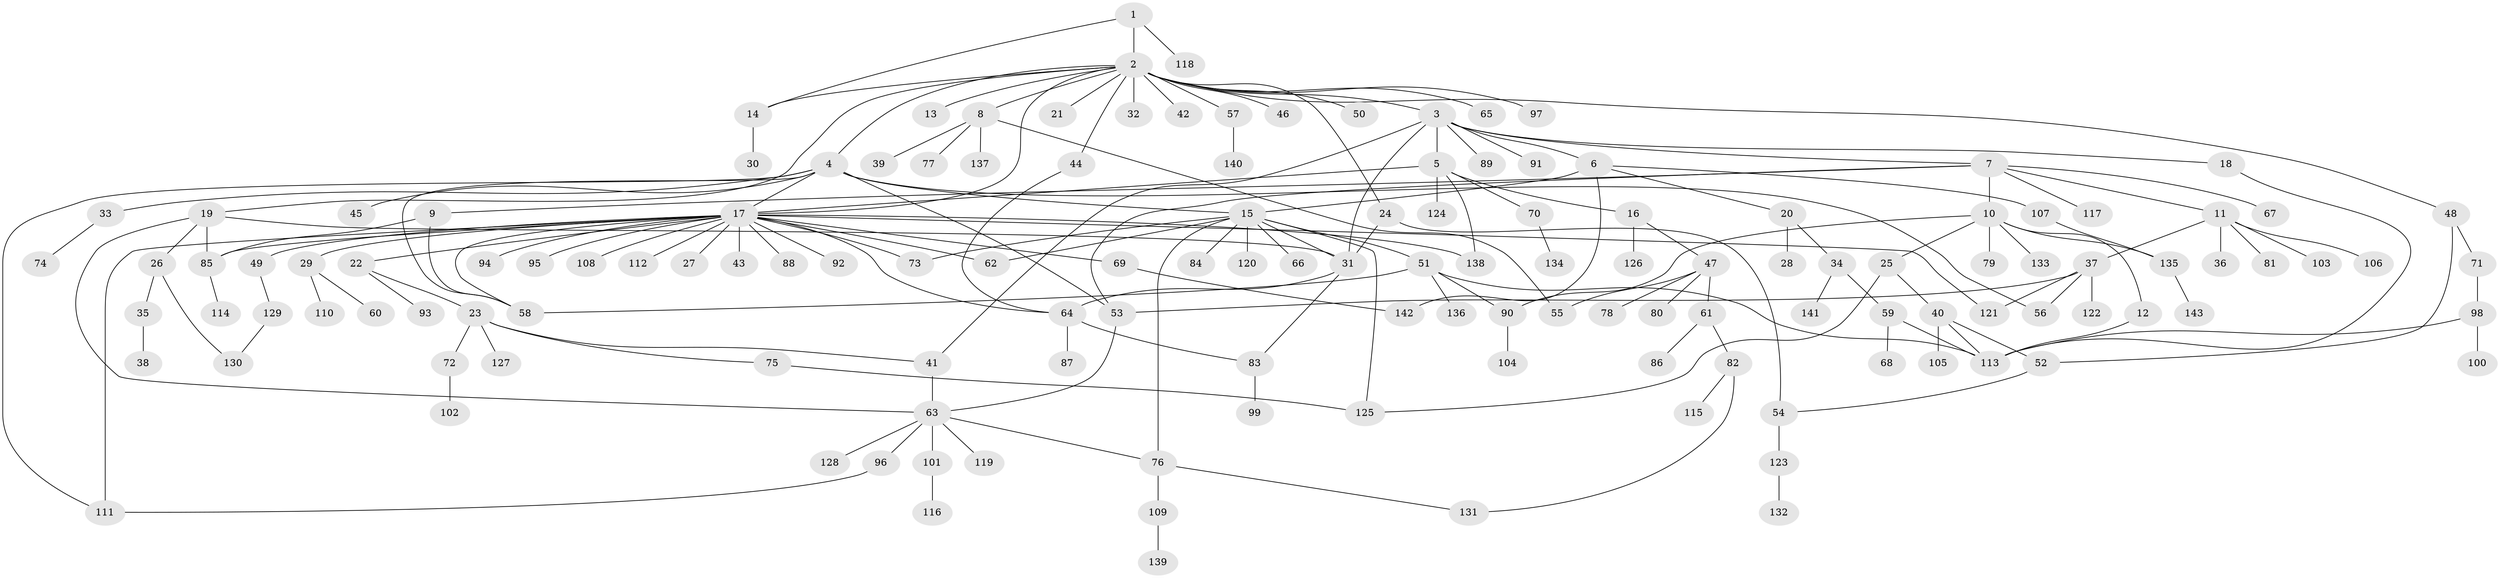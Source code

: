 // coarse degree distribution, {2: 0.16822429906542055, 36: 0.009345794392523364, 8: 0.037383177570093455, 9: 0.009345794392523364, 5: 0.04672897196261682, 4: 0.056074766355140186, 6: 0.037383177570093455, 1: 0.5327102803738317, 11: 0.009345794392523364, 3: 0.08411214953271028, 7: 0.009345794392523364}
// Generated by graph-tools (version 1.1) at 2025/51/02/27/25 19:51:57]
// undirected, 143 vertices, 185 edges
graph export_dot {
graph [start="1"]
  node [color=gray90,style=filled];
  1;
  2;
  3;
  4;
  5;
  6;
  7;
  8;
  9;
  10;
  11;
  12;
  13;
  14;
  15;
  16;
  17;
  18;
  19;
  20;
  21;
  22;
  23;
  24;
  25;
  26;
  27;
  28;
  29;
  30;
  31;
  32;
  33;
  34;
  35;
  36;
  37;
  38;
  39;
  40;
  41;
  42;
  43;
  44;
  45;
  46;
  47;
  48;
  49;
  50;
  51;
  52;
  53;
  54;
  55;
  56;
  57;
  58;
  59;
  60;
  61;
  62;
  63;
  64;
  65;
  66;
  67;
  68;
  69;
  70;
  71;
  72;
  73;
  74;
  75;
  76;
  77;
  78;
  79;
  80;
  81;
  82;
  83;
  84;
  85;
  86;
  87;
  88;
  89;
  90;
  91;
  92;
  93;
  94;
  95;
  96;
  97;
  98;
  99;
  100;
  101;
  102;
  103;
  104;
  105;
  106;
  107;
  108;
  109;
  110;
  111;
  112;
  113;
  114;
  115;
  116;
  117;
  118;
  119;
  120;
  121;
  122;
  123;
  124;
  125;
  126;
  127;
  128;
  129;
  130;
  131;
  132;
  133;
  134;
  135;
  136;
  137;
  138;
  139;
  140;
  141;
  142;
  143;
  1 -- 2;
  1 -- 14;
  1 -- 118;
  2 -- 3;
  2 -- 4;
  2 -- 8;
  2 -- 13;
  2 -- 14;
  2 -- 17;
  2 -- 19;
  2 -- 21;
  2 -- 24;
  2 -- 32;
  2 -- 42;
  2 -- 44;
  2 -- 46;
  2 -- 48;
  2 -- 50;
  2 -- 57;
  2 -- 65;
  2 -- 97;
  3 -- 5;
  3 -- 6;
  3 -- 7;
  3 -- 18;
  3 -- 31;
  3 -- 41;
  3 -- 89;
  3 -- 91;
  4 -- 15;
  4 -- 17;
  4 -- 33;
  4 -- 45;
  4 -- 53;
  4 -- 56;
  4 -- 58;
  4 -- 111;
  5 -- 16;
  5 -- 17;
  5 -- 70;
  5 -- 124;
  5 -- 138;
  6 -- 15;
  6 -- 20;
  6 -- 107;
  6 -- 142;
  7 -- 9;
  7 -- 10;
  7 -- 11;
  7 -- 53;
  7 -- 67;
  7 -- 117;
  8 -- 39;
  8 -- 55;
  8 -- 77;
  8 -- 137;
  9 -- 58;
  9 -- 85;
  10 -- 12;
  10 -- 25;
  10 -- 79;
  10 -- 90;
  10 -- 133;
  10 -- 135;
  11 -- 36;
  11 -- 37;
  11 -- 81;
  11 -- 103;
  11 -- 106;
  12 -- 113;
  14 -- 30;
  15 -- 31;
  15 -- 51;
  15 -- 62;
  15 -- 66;
  15 -- 73;
  15 -- 76;
  15 -- 84;
  15 -- 120;
  15 -- 125;
  16 -- 47;
  16 -- 126;
  17 -- 22;
  17 -- 27;
  17 -- 29;
  17 -- 43;
  17 -- 49;
  17 -- 58;
  17 -- 62;
  17 -- 64;
  17 -- 69;
  17 -- 73;
  17 -- 85;
  17 -- 88;
  17 -- 92;
  17 -- 94;
  17 -- 95;
  17 -- 108;
  17 -- 111;
  17 -- 112;
  17 -- 121;
  17 -- 138;
  18 -- 113;
  19 -- 26;
  19 -- 31;
  19 -- 63;
  19 -- 85;
  20 -- 28;
  20 -- 34;
  22 -- 23;
  22 -- 93;
  23 -- 41;
  23 -- 72;
  23 -- 75;
  23 -- 127;
  24 -- 31;
  24 -- 54;
  25 -- 40;
  25 -- 125;
  26 -- 35;
  26 -- 130;
  29 -- 60;
  29 -- 110;
  31 -- 64;
  31 -- 83;
  33 -- 74;
  34 -- 59;
  34 -- 141;
  35 -- 38;
  37 -- 53;
  37 -- 56;
  37 -- 121;
  37 -- 122;
  40 -- 52;
  40 -- 105;
  40 -- 113;
  41 -- 63;
  44 -- 64;
  47 -- 55;
  47 -- 61;
  47 -- 78;
  47 -- 80;
  48 -- 52;
  48 -- 71;
  49 -- 129;
  51 -- 58;
  51 -- 90;
  51 -- 113;
  51 -- 136;
  52 -- 54;
  53 -- 63;
  54 -- 123;
  57 -- 140;
  59 -- 68;
  59 -- 113;
  61 -- 82;
  61 -- 86;
  63 -- 76;
  63 -- 96;
  63 -- 101;
  63 -- 119;
  63 -- 128;
  64 -- 83;
  64 -- 87;
  69 -- 142;
  70 -- 134;
  71 -- 98;
  72 -- 102;
  75 -- 125;
  76 -- 109;
  76 -- 131;
  82 -- 115;
  82 -- 131;
  83 -- 99;
  85 -- 114;
  90 -- 104;
  96 -- 111;
  98 -- 100;
  98 -- 113;
  101 -- 116;
  107 -- 135;
  109 -- 139;
  123 -- 132;
  129 -- 130;
  135 -- 143;
}
